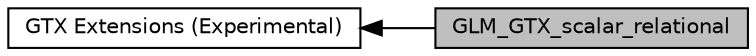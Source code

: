 digraph "GLM_GTX_scalar_relational"
{
  edge [fontname="Helvetica",fontsize="10",labelfontname="Helvetica",labelfontsize="10"];
  node [fontname="Helvetica",fontsize="10",shape=box];
  rankdir=LR;
  Node2 [label="GTX Extensions (Experimental)",height=0.2,width=0.4,color="black", fillcolor="white", style="filled",URL="$group__gtx.html",tooltip="Functions and types that the GLSL specification doesn't define, but useful to have for a C++ program."];
  Node1 [label="GLM_GTX_scalar_relational",height=0.2,width=0.4,color="black", fillcolor="grey75", style="filled", fontcolor="black",tooltip="Extend a position from a source to a position at a defined length."];
  Node2->Node1 [shape=plaintext, dir="back", style="solid"];
}
